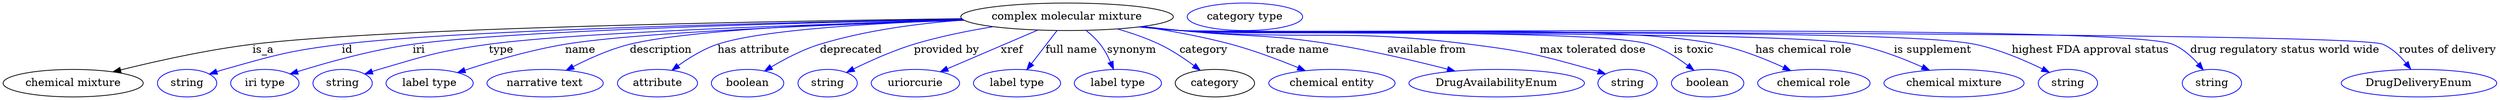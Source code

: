 digraph {
	graph [bb="0,0,3234,123"];
	node [label="\N"];
	"complex molecular mixture"	[height=0.5,
		label="complex molecular mixture",
		pos="1379,105",
		width=3.8274];
	"chemical mixture"	[height=0.5,
		pos="90.992,18",
		width=2.5276];
	"complex molecular mixture" -> "chemical mixture"	[label=is_a,
		lp="336.99,61.5",
		pos="e,142.6,32.905 1242.5,102.52 998.45,99.359 496.74,90.427 322.99,69 264.51,61.788 198.97,47.031 152.51,35.409"];
	id	[color=blue,
		height=0.5,
		label=string,
		pos="237.99,18",
		width=1.0652];
	"complex molecular mixture" -> id	[color=blue,
		label=id,
		lp="445.99,61.5",
		pos="e,266.99,29.941 1243.1,101.87 1021.1,97.897 590.29,87.985 438.99,69 369.97,60.339 352.92,54.984 285.99,36 282.89,35.119 279.69,34.144 \
276.5,33.12",
		style=solid];
	iri	[color=blue,
		height=0.5,
		label="iri type",
		pos="338.99,18",
		width=1.2277];
	"complex molecular mixture" -> iri	[color=blue,
		label=iri,
		lp="538.99,61.5",
		pos="e,371.82,30.059 1243.6,101.6 1040,97.448 664.44,87.532 530.99,69 478.69,61.737 420.18,45.243 381.65,33.177",
		style=solid];
	type	[color=blue,
		height=0.5,
		label=string,
		pos="439.99,18",
		width=1.0652];
	"complex molecular mixture" -> type	[color=blue,
		label=type,
		lp="644.99,61.5",
		pos="e,468.65,29.975 1244.9,100.67 1062.1,95.625 743.99,84.911 628.99,69 564.81,60.12 549.12,54.385 486.99,36 484.09,35.141 481.11,34.201 \
478.12,33.218",
		style=solid];
	name	[color=blue,
		height=0.5,
		label="label type",
		pos="552.99,18",
		width=1.5707];
	"complex molecular mixture" -> name	[color=blue,
		label=name,
		lp="747.99,61.5",
		pos="e,589.31,31.971 1245.7,100.36 1084.9,95.355 823.99,85.085 727.99,69 683.46,61.539 634.12,46.829 599.21,35.287",
		style=solid];
	description	[color=blue,
		height=0.5,
		label="narrative text",
		pos="702.99,18",
		width=2.0943];
	"complex molecular mixture" -> description	[color=blue,
		label=description,
		lp="852.49,61.5",
		pos="e,730.18,34.905 1243.9,101.36 1102.7,97.579 890.73,88.759 811.99,69 786.6,62.628 759.86,50.453 739.21,39.712",
		style=solid];
	"has attribute"	[color=blue,
		height=0.5,
		label=attribute,
		pos="847.99,18",
		width=1.4443];
	"complex molecular mixture" -> "has attribute"	[color=blue,
		label="has attribute",
		lp="972.99,61.5",
		pos="e,866.8,34.866 1244.7,100.84 1132.9,96.884 983.02,88.124 925.99,69 907.68,62.859 889.39,51.478 875.12,41.124",
		style=solid];
	deprecated	[color=blue,
		height=0.5,
		label=boolean,
		pos="964.99,18",
		width=1.2999];
	"complex molecular mixture" -> deprecated	[color=blue,
		label=deprecated,
		lp="1098.5,61.5",
		pos="e,987.22,34.13 1244.7,100.85 1186.3,96.557 1117.7,87.529 1058,69 1036.1,62.198 1013.4,50.093 995.86,39.497",
		style=solid];
	"provided by"	[color=blue,
		height=0.5,
		label=string,
		pos="1068,18",
		width=1.0652];
	"complex molecular mixture" -> "provided by"	[color=blue,
		label="provided by",
		lp="1222.5,61.5",
		pos="e,1092.7,32.139 1283.2,92.039 1250.1,86.624 1213,79.112 1180,69 1152.9,60.695 1123.6,47.485 1101.8,36.729",
		style=solid];
	xref	[color=blue,
		height=0.5,
		label=uriorcurie,
		pos="1182,18",
		width=1.5887];
	"complex molecular mixture" -> xref	[color=blue,
		label=xref,
		lp="1307.5,61.5",
		pos="e,1214.3,32.947 1341,87.611 1307.4,73.103 1258.4,51.968 1223.7,36.996",
		style=solid];
	"full name"	[color=blue,
		height=0.5,
		label="label type",
		pos="1314,18",
		width=1.5707];
	"complex molecular mixture" -> "full name"	[color=blue,
		label="full name",
		lp="1384.5,61.5",
		pos="e,1326.7,35.597 1365.8,86.799 1356.4,74.426 1343.5,57.555 1332.9,43.738",
		style=solid];
	synonym	[color=blue,
		height=0.5,
		label="label type",
		pos="1445,18",
		width=1.5707];
	"complex molecular mixture" -> synonym	[color=blue,
		label=synonym,
		lp="1463,61.5",
		pos="e,1439.3,36.279 1403.5,87.214 1410.1,81.923 1416.8,75.695 1422,69 1427.4,62.02 1431.9,53.563 1435.4,45.606",
		style=solid];
	category	[height=0.5,
		pos="1571,18",
		width=1.4263];
	"complex molecular mixture" -> category	[color=blue,
		label=category,
		lp="1556.5,61.5",
		pos="e,1551.9,34.841 1444.2,89.104 1462.4,83.858 1481.9,77.181 1499,69 1514.8,61.471 1530.9,50.634 1543.8,40.973",
		style=solid];
	"trade name"	[color=blue,
		height=0.5,
		label="chemical entity",
		pos="1722,18",
		width=2.2748];
	"complex molecular mixture" -> "trade name"	[color=blue,
		label="trade name",
		lp="1677,61.5",
		pos="e,1687.6,34.448 1476.6,92.232 1513.2,86.714 1554.8,79.086 1592,69 1621.4,61.032 1653.2,48.821 1678.1,38.461",
		style=solid];
	"available from"	[color=blue,
		height=0.5,
		label=DrugAvailabilityEnum,
		pos="1936,18",
		width=3.1594];
	"complex molecular mixture" -> "available from"	[color=blue,
		label="available from",
		lp="1845.5,61.5",
		pos="e,1881.4,33.945 1477,92.34 1493.4,90.488 1510.1,88.643 1526,87 1613,77.975 1635.6,82.985 1722,69 1772.7,60.784 1829.3,47.371 1871.6,\
36.505",
		style=solid];
	"max tolerated dose"	[color=blue,
		height=0.5,
		label=string,
		pos="2106,18",
		width=1.0652];
	"complex molecular mixture" -> "max tolerated dose"	[color=blue,
		label="max tolerated dose",
		lp="2061,61.5",
		pos="e,2077.4,30.079 1474.6,92.003 1491.7,90.126 1509.3,88.36 1526,87 1692.3,73.408 1735.5,90.123 1901,69 1972.2,59.919 1990,55.582 2059,\
36 2061.9,35.174 2064.9,34.257 2067.9,33.291",
		style=solid];
	"is toxic"	[color=blue,
		height=0.5,
		label=boolean,
		pos="2209,18",
		width=1.2999];
	"complex molecular mixture" -> "is toxic"	[color=blue,
		label="is toxic",
		lp="2191,61.5",
		pos="e,2191.4,34.915 1473.4,91.876 1490.8,89.976 1509,88.235 1526,87 1593.4,82.113 2069.6,89.54 2134,69 2152,63.25 2169.7,51.778 2183.4,\
41.272",
		style=solid];
	"has chemical role"	[color=blue,
		height=0.5,
		label="chemical role",
		pos="2347,18",
		width=2.022];
	"complex molecular mixture" -> "has chemical role"	[color=blue,
		label="has chemical role",
		lp="2333.5,61.5",
		pos="e,2316.9,34.46 1473.4,91.824 1490.8,89.929 1508.9,88.204 1526,87 1680.1,76.115 2069.6,99.971 2221,69 2251.1,62.836 2283.3,49.94 \
2307.6,38.789",
		style=solid];
	"is supplement"	[color=blue,
		height=0.5,
		label="chemical mixture",
		pos="2529,18",
		width=2.5276];
	"complex molecular mixture" -> "is supplement"	[color=blue,
		label="is supplement",
		lp="2501.5,61.5",
		pos="e,2497.1,34.994 1473,91.792 1490.6,89.888 1508.8,88.167 1526,87 1622.9,80.413 2304.7,87.838 2400,69 2430.5,62.969 2463.1,50.251 \
2488,39.152",
		style=solid];
	"highest FDA approval status"	[color=blue,
		height=0.5,
		label=string,
		pos="2676,18",
		width=1.0652];
	"complex molecular mixture" -> "highest FDA approval status"	[color=blue,
		label="highest FDA approval status",
		lp="2706.5,61.5",
		pos="e,2652,32.163 1473,91.749 1490.6,89.848 1508.8,88.14 1526,87 1640.2,79.416 2444,92.428 2556,69 2586.7,62.585 2619.4,48.417 2642.9,\
36.795",
		style=solid];
	"drug regulatory status world wide"	[color=blue,
		height=0.5,
		label=string,
		pos="2864,18",
		width=1.0652];
	"complex molecular mixture" -> "drug regulatory status world wide"	[color=blue,
		label="drug regulatory status world wide",
		lp="2959,61.5",
		pos="e,2852.7,35.394 1472.6,91.742 1490.3,89.829 1508.7,88.119 1526,87 1597.3,82.387 2747,96.499 2813,69 2826,63.582 2837.5,53.123 2846.3,\
43.166",
		style=solid];
	"routes of delivery"	[color=blue,
		height=0.5,
		label=DrugDeliveryEnum,
		pos="3133,18",
		width=2.7984];
	"complex molecular mixture" -> "routes of delivery"	[color=blue,
		label="routes of delivery",
		lp="3170.5,61.5",
		pos="e,3122.2,36.363 1472.6,91.708 1490.3,89.798 1508.7,88.098 1526,87 1569.2,84.257 3046.3,86.43 3086,69 3097.8,63.811 3108,54.067 3115.9,\
44.549",
		style=solid];
	"named thing_category"	[color=blue,
		height=0.5,
		label="category type",
		pos="1610,105",
		width=2.0762];
}
